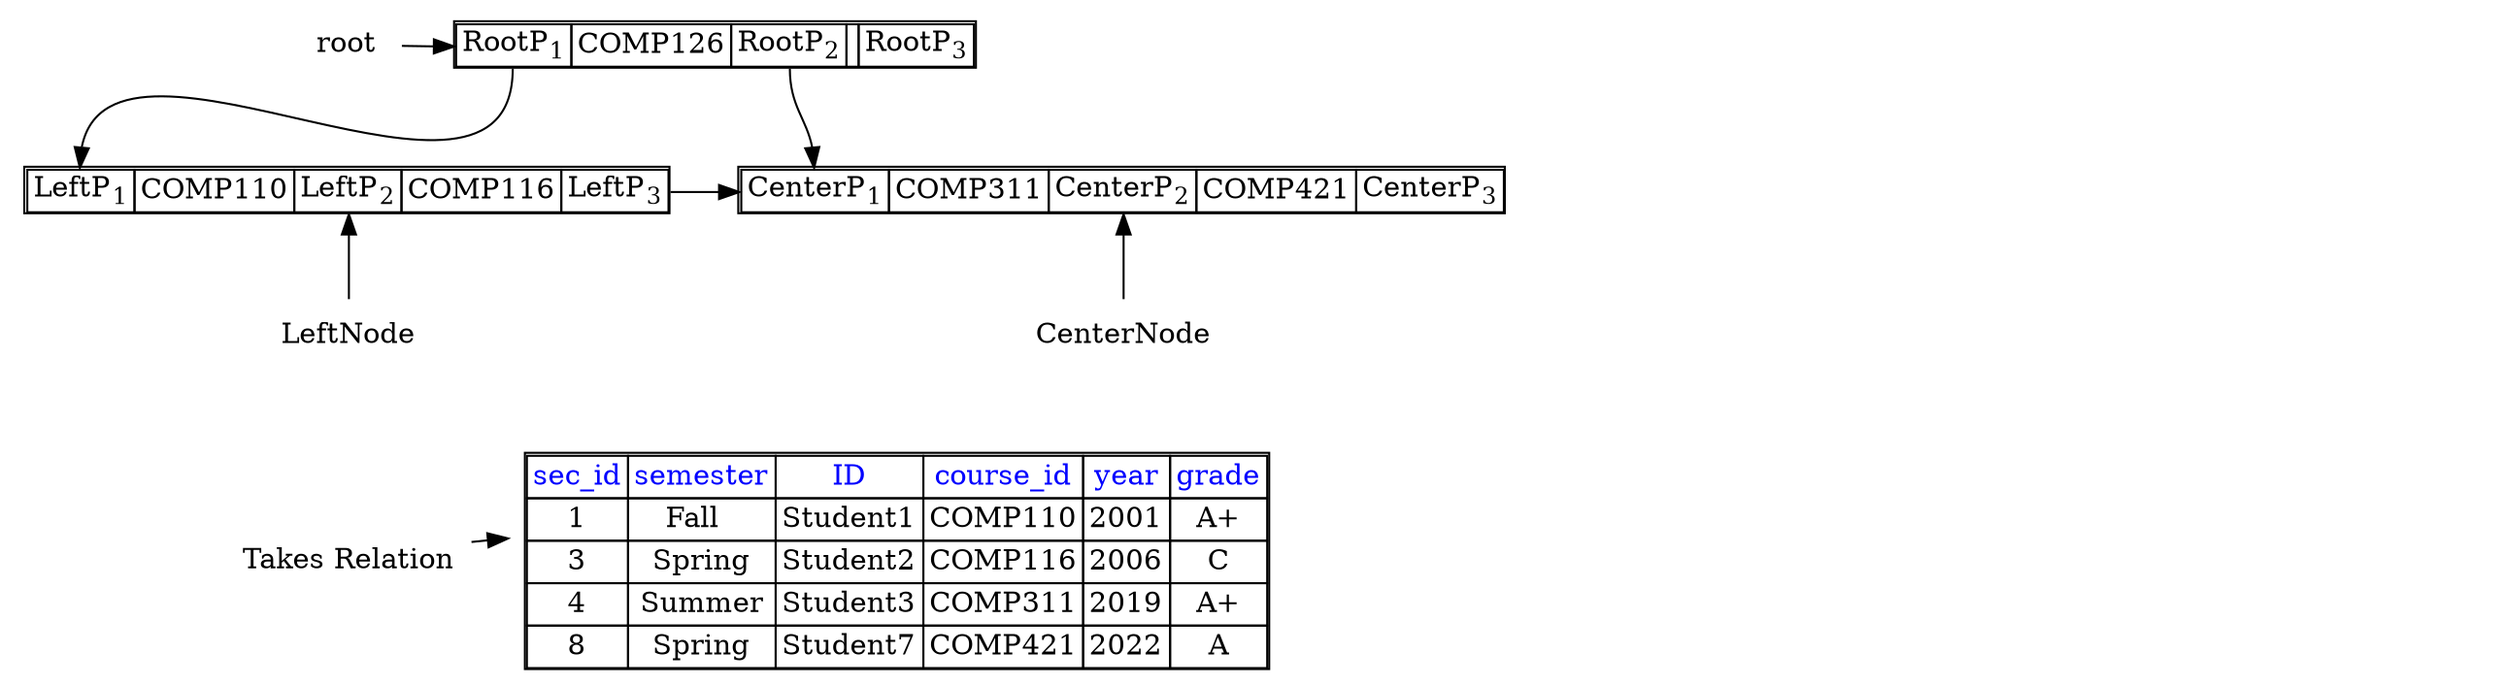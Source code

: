 digraph G
{
    splines=true 
    "root"
    [
        shape = none
        label = <<table border="1" cellborder="1" cellspacing="0">
                    <tr>
                        <td port="ptr1">RootP<sub>1</sub></td>
                        <td port="key1">COMP126</td>
                        <td port="ptr2">RootP<sub>2</sub></td>
                        <td port="key2"></td>
                        <td port="ptr3">RootP<sub>3</sub></td>
                    </tr>
                </table>>
    ]
    "leftNode"
    [
        shape = none
        label = <<table border="1" cellborder="1" cellspacing="0">
                    <tr>
                        <td port="ptr1">LeftP<sub>1</sub></td>
                        <td port="key1">COMP110</td>
                        <td port="ptr2">LeftP<sub>2</sub></td>
                        <td port="key2">COMP116</td>
                        <td port="ptr3">LeftP<sub>3</sub></td>
                    </tr>
                </table>>
    ]
    "centerNode"
    [
        shape = none
        label = <<table border="1" cellborder="1" cellspacing="0">
                    <tr>
                        <td port="ptr1">CenterP<sub>1</sub></td>
                        <td port="key1">COMP311</td>
                        <td port="ptr2">CenterP<sub>2</sub></td>
                        <td port="key2">COMP421</td>
                        <td port="ptr3">CenterP<sub>3</sub></td>
                    </tr>
                </table>>
    ]
    "rightNode"
    [
        shape = none
        style = invis
        label = <<table border="1" cellborder="1" cellspacing="0">
                    <tr>
                        <td port="ptr1">RightP<sub>1</sub></td>
                        <td port="key1">RightKey<sub>1</sub></td>
                        <td port="ptr2">RightP<sub>2</sub></td>
                        <td port="key2">RightKey<sub>2</sub></td>
                        <td port="ptr3">RightP<sub>3</sub></td>
                    </tr>
                </table>>
    ]
    "takes"
    [
        shape = none
        label = <<table border="1" cellborder="1" cellspacing="0">
                 <tr><td><font color="blue">sec_id</font></td>
                     <td><font color="blue">semester</font></td>
                     <td><font color="blue">ID</font></td>
                     <td><font color="blue">course_id</font></td>
                     <td><font color="blue">year</font></td>
                     <td><font color="blue">grade</font></td>
                     </tr>
                 <tr><td>1</td><td>Fall  </td><td>Student1</td><td>COMP110</td><td>2001</td><td>A+</td></tr>
                 <tr><td>3</td><td>Spring</td><td>Student2</td><td>COMP116</td><td>2006</td><td>C</td></tr>
                 <tr><td>4</td><td>Summer</td><td>Student3</td><td>COMP311</td><td>2019</td><td port="4">A+</td></tr>
                 <tr><td>8</td><td>Spring</td><td>Student7</td><td>COMP421</td><td>2022</td><td>A</td></tr>
                </table>>
    ]

    [ comment="add labels" ]
    "rootLabel" [ shape = none label="root" ]
    "takesRelation" [ shape = none label="Takes Relation" ]

    [ comment="add node invisible pointers to align nodes left to right"]
    "rootLabel" -> "root":"ptr1"
    "root":"ptr1":s -> "leftNode":"ptr1":n
    "root":"ptr2":s -> "centerNode":"ptr1":n

    "leftNode":"ptr3" -> "centerNode":"ptr1" [ style=invis ]
    "centerNode":"ptr3" -> "rightNode":"ptr1" [ style=invis ]

    "leftNode":"ptr1" -> "takesRelation" [style=invis ]
    "rightNode":"ptr1" -> "takes" [style=invis ]

    "takesRelation" -> "takes" [ style=invis ]

    [ comment="root node pointers
    'root':'ptr1':s -> 'leftNode':'ptr1':n
    'root':'ptr2':s -> 'centerNode':'ptr1':n
    'root':'ptr3':s -> 'rightNode':'ptr1':n
    "]

    [ comment="inner leaf node pointers"]
    "leftNode":"ptr3":e -> "centerNode":"ptr1":w

    [ comment="Leaf node labels" ]
    "n10" [ shape = none label="LeftNode" ]
    "n11" [ shape = none label="CenterNode" ]
    "n10" -> "leftNode":"ptr2" [ style=invis]
    "n10":n -> "leftNode":"ptr2":s
    "n11" -> "centerNode":"ptr2" [ style=invis]
    "n11":n -> "centerNode":"ptr2":s

    {rank=source; level1[style=invis, share=point]; "rootLabel", "root"}
    {rank=same; level2[style=invis, share=point]; "leftNode" "centerNode" "rightNode"}
    {rank=same; level3[style=invis, share=point]; "n10" "n11"}
    {rank=same; level4[style=invis, share=point]; "takesRelation" -> "takes"}
    edge[style=invis] "rootLabel"->"leftNode"->"n10"->"takesRelation";

}
